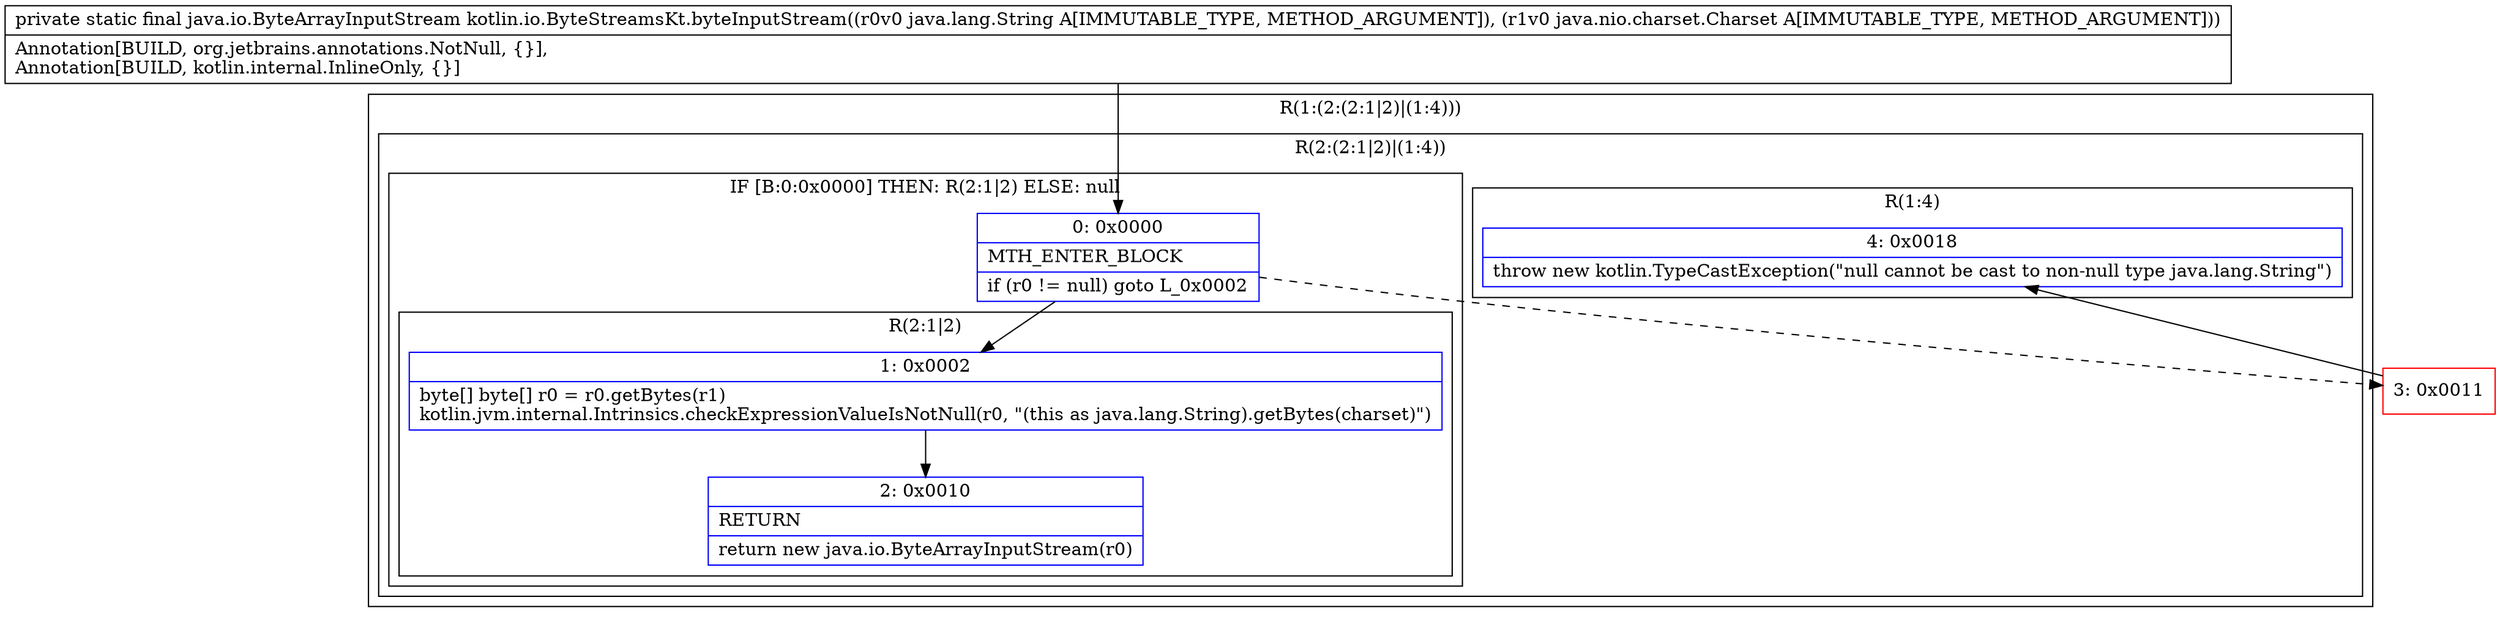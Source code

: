 digraph "CFG forkotlin.io.ByteStreamsKt.byteInputStream(Ljava\/lang\/String;Ljava\/nio\/charset\/Charset;)Ljava\/io\/ByteArrayInputStream;" {
subgraph cluster_Region_1187687286 {
label = "R(1:(2:(2:1|2)|(1:4)))";
node [shape=record,color=blue];
subgraph cluster_Region_589778972 {
label = "R(2:(2:1|2)|(1:4))";
node [shape=record,color=blue];
subgraph cluster_IfRegion_332642623 {
label = "IF [B:0:0x0000] THEN: R(2:1|2) ELSE: null";
node [shape=record,color=blue];
Node_0 [shape=record,label="{0\:\ 0x0000|MTH_ENTER_BLOCK\l|if (r0 != null) goto L_0x0002\l}"];
subgraph cluster_Region_102325800 {
label = "R(2:1|2)";
node [shape=record,color=blue];
Node_1 [shape=record,label="{1\:\ 0x0002|byte[] byte[] r0 = r0.getBytes(r1)\lkotlin.jvm.internal.Intrinsics.checkExpressionValueIsNotNull(r0, \"(this as java.lang.String).getBytes(charset)\")\l}"];
Node_2 [shape=record,label="{2\:\ 0x0010|RETURN\l|return new java.io.ByteArrayInputStream(r0)\l}"];
}
}
subgraph cluster_Region_1752375405 {
label = "R(1:4)";
node [shape=record,color=blue];
Node_4 [shape=record,label="{4\:\ 0x0018|throw new kotlin.TypeCastException(\"null cannot be cast to non\-null type java.lang.String\")\l}"];
}
}
}
Node_3 [shape=record,color=red,label="{3\:\ 0x0011}"];
MethodNode[shape=record,label="{private static final java.io.ByteArrayInputStream kotlin.io.ByteStreamsKt.byteInputStream((r0v0 java.lang.String A[IMMUTABLE_TYPE, METHOD_ARGUMENT]), (r1v0 java.nio.charset.Charset A[IMMUTABLE_TYPE, METHOD_ARGUMENT]))  | Annotation[BUILD, org.jetbrains.annotations.NotNull, \{\}], \lAnnotation[BUILD, kotlin.internal.InlineOnly, \{\}]\l}"];
MethodNode -> Node_0;
Node_0 -> Node_1;
Node_0 -> Node_3[style=dashed];
Node_1 -> Node_2;
Node_3 -> Node_4;
}

